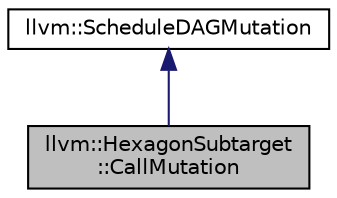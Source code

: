 digraph "llvm::HexagonSubtarget::CallMutation"
{
 // LATEX_PDF_SIZE
  bgcolor="transparent";
  edge [fontname="Helvetica",fontsize="10",labelfontname="Helvetica",labelfontsize="10"];
  node [fontname="Helvetica",fontsize="10",shape=record];
  Node1 [label="llvm::HexagonSubtarget\l::CallMutation",height=0.2,width=0.4,color="black", fillcolor="grey75", style="filled", fontcolor="black",tooltip=" "];
  Node2 -> Node1 [dir="back",color="midnightblue",fontsize="10",style="solid",fontname="Helvetica"];
  Node2 [label="llvm::ScheduleDAGMutation",height=0.2,width=0.4,color="black",URL="$classllvm_1_1ScheduleDAGMutation.html",tooltip="Mutate the DAG as a postpass after normal DAG building."];
}
